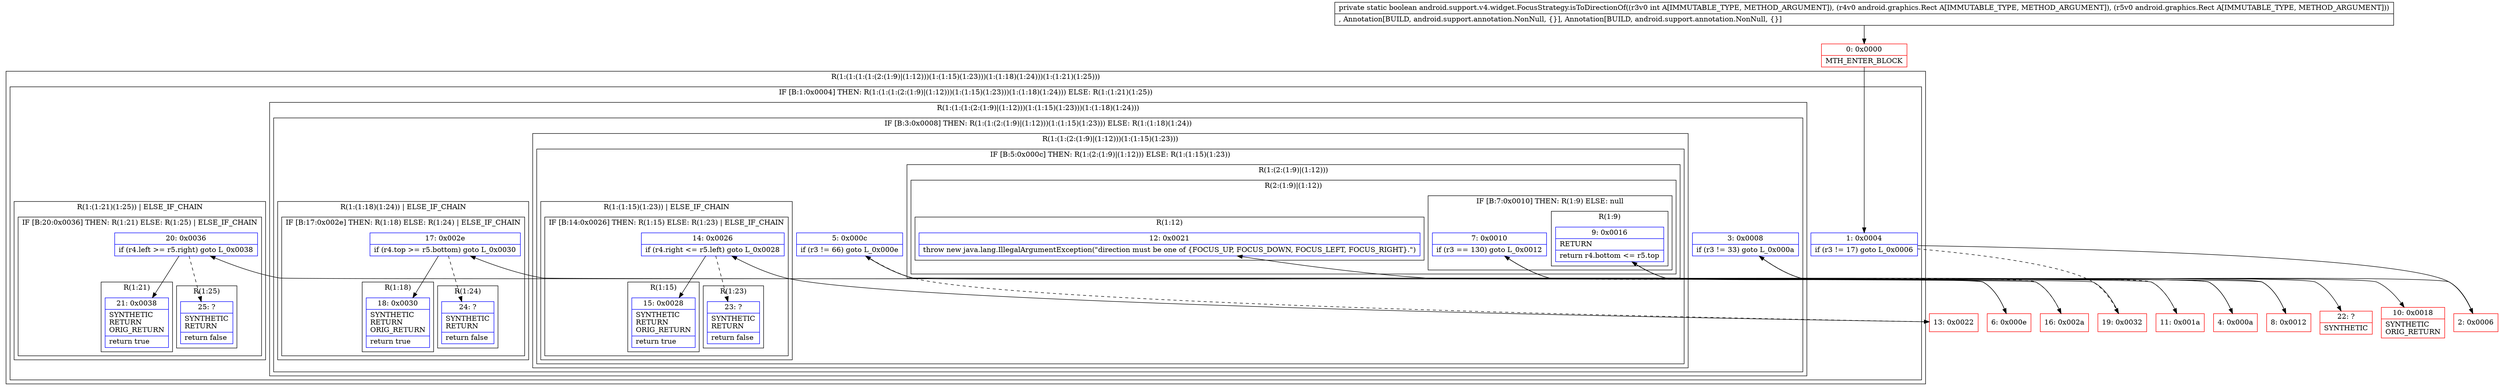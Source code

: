 digraph "CFG forandroid.support.v4.widget.FocusStrategy.isToDirectionOf(ILandroid\/graphics\/Rect;Landroid\/graphics\/Rect;)Z" {
subgraph cluster_Region_654899487 {
label = "R(1:(1:(1:(1:(2:(1:9)|(1:12)))(1:(1:15)(1:23)))(1:(1:18)(1:24)))(1:(1:21)(1:25)))";
node [shape=record,color=blue];
subgraph cluster_IfRegion_1761176720 {
label = "IF [B:1:0x0004] THEN: R(1:(1:(1:(2:(1:9)|(1:12)))(1:(1:15)(1:23)))(1:(1:18)(1:24))) ELSE: R(1:(1:21)(1:25))";
node [shape=record,color=blue];
Node_1 [shape=record,label="{1\:\ 0x0004|if (r3 != 17) goto L_0x0006\l}"];
subgraph cluster_Region_184317341 {
label = "R(1:(1:(1:(2:(1:9)|(1:12)))(1:(1:15)(1:23)))(1:(1:18)(1:24)))";
node [shape=record,color=blue];
subgraph cluster_IfRegion_376975705 {
label = "IF [B:3:0x0008] THEN: R(1:(1:(2:(1:9)|(1:12)))(1:(1:15)(1:23))) ELSE: R(1:(1:18)(1:24))";
node [shape=record,color=blue];
Node_3 [shape=record,label="{3\:\ 0x0008|if (r3 != 33) goto L_0x000a\l}"];
subgraph cluster_Region_1993929352 {
label = "R(1:(1:(2:(1:9)|(1:12)))(1:(1:15)(1:23)))";
node [shape=record,color=blue];
subgraph cluster_IfRegion_1441172783 {
label = "IF [B:5:0x000c] THEN: R(1:(2:(1:9)|(1:12))) ELSE: R(1:(1:15)(1:23))";
node [shape=record,color=blue];
Node_5 [shape=record,label="{5\:\ 0x000c|if (r3 != 66) goto L_0x000e\l}"];
subgraph cluster_Region_1012882067 {
label = "R(1:(2:(1:9)|(1:12)))";
node [shape=record,color=blue];
subgraph cluster_Region_1803179704 {
label = "R(2:(1:9)|(1:12))";
node [shape=record,color=blue];
subgraph cluster_IfRegion_1518843373 {
label = "IF [B:7:0x0010] THEN: R(1:9) ELSE: null";
node [shape=record,color=blue];
Node_7 [shape=record,label="{7\:\ 0x0010|if (r3 == 130) goto L_0x0012\l}"];
subgraph cluster_Region_1005175911 {
label = "R(1:9)";
node [shape=record,color=blue];
Node_9 [shape=record,label="{9\:\ 0x0016|RETURN\l|return r4.bottom \<= r5.top\l}"];
}
}
subgraph cluster_Region_2107939403 {
label = "R(1:12)";
node [shape=record,color=blue];
Node_12 [shape=record,label="{12\:\ 0x0021|throw new java.lang.IllegalArgumentException(\"direction must be one of \{FOCUS_UP, FOCUS_DOWN, FOCUS_LEFT, FOCUS_RIGHT\}.\")\l}"];
}
}
}
subgraph cluster_Region_1146277073 {
label = "R(1:(1:15)(1:23)) | ELSE_IF_CHAIN\l";
node [shape=record,color=blue];
subgraph cluster_IfRegion_589115755 {
label = "IF [B:14:0x0026] THEN: R(1:15) ELSE: R(1:23) | ELSE_IF_CHAIN\l";
node [shape=record,color=blue];
Node_14 [shape=record,label="{14\:\ 0x0026|if (r4.right \<= r5.left) goto L_0x0028\l}"];
subgraph cluster_Region_1445069715 {
label = "R(1:15)";
node [shape=record,color=blue];
Node_15 [shape=record,label="{15\:\ 0x0028|SYNTHETIC\lRETURN\lORIG_RETURN\l|return true\l}"];
}
subgraph cluster_Region_252554718 {
label = "R(1:23)";
node [shape=record,color=blue];
Node_23 [shape=record,label="{23\:\ ?|SYNTHETIC\lRETURN\l|return false\l}"];
}
}
}
}
}
subgraph cluster_Region_1575734442 {
label = "R(1:(1:18)(1:24)) | ELSE_IF_CHAIN\l";
node [shape=record,color=blue];
subgraph cluster_IfRegion_397883413 {
label = "IF [B:17:0x002e] THEN: R(1:18) ELSE: R(1:24) | ELSE_IF_CHAIN\l";
node [shape=record,color=blue];
Node_17 [shape=record,label="{17\:\ 0x002e|if (r4.top \>= r5.bottom) goto L_0x0030\l}"];
subgraph cluster_Region_1364168683 {
label = "R(1:18)";
node [shape=record,color=blue];
Node_18 [shape=record,label="{18\:\ 0x0030|SYNTHETIC\lRETURN\lORIG_RETURN\l|return true\l}"];
}
subgraph cluster_Region_869186369 {
label = "R(1:24)";
node [shape=record,color=blue];
Node_24 [shape=record,label="{24\:\ ?|SYNTHETIC\lRETURN\l|return false\l}"];
}
}
}
}
}
subgraph cluster_Region_809746190 {
label = "R(1:(1:21)(1:25)) | ELSE_IF_CHAIN\l";
node [shape=record,color=blue];
subgraph cluster_IfRegion_505040515 {
label = "IF [B:20:0x0036] THEN: R(1:21) ELSE: R(1:25) | ELSE_IF_CHAIN\l";
node [shape=record,color=blue];
Node_20 [shape=record,label="{20\:\ 0x0036|if (r4.left \>= r5.right) goto L_0x0038\l}"];
subgraph cluster_Region_856144508 {
label = "R(1:21)";
node [shape=record,color=blue];
Node_21 [shape=record,label="{21\:\ 0x0038|SYNTHETIC\lRETURN\lORIG_RETURN\l|return true\l}"];
}
subgraph cluster_Region_1976896494 {
label = "R(1:25)";
node [shape=record,color=blue];
Node_25 [shape=record,label="{25\:\ ?|SYNTHETIC\lRETURN\l|return false\l}"];
}
}
}
}
}
Node_0 [shape=record,color=red,label="{0\:\ 0x0000|MTH_ENTER_BLOCK\l}"];
Node_2 [shape=record,color=red,label="{2\:\ 0x0006}"];
Node_4 [shape=record,color=red,label="{4\:\ 0x000a}"];
Node_6 [shape=record,color=red,label="{6\:\ 0x000e}"];
Node_8 [shape=record,color=red,label="{8\:\ 0x0012}"];
Node_10 [shape=record,color=red,label="{10\:\ 0x0018|SYNTHETIC\lORIG_RETURN\l}"];
Node_11 [shape=record,color=red,label="{11\:\ 0x001a}"];
Node_13 [shape=record,color=red,label="{13\:\ 0x0022}"];
Node_16 [shape=record,color=red,label="{16\:\ 0x002a}"];
Node_19 [shape=record,color=red,label="{19\:\ 0x0032}"];
Node_22 [shape=record,color=red,label="{22\:\ ?|SYNTHETIC\l}"];
MethodNode[shape=record,label="{private static boolean android.support.v4.widget.FocusStrategy.isToDirectionOf((r3v0 int A[IMMUTABLE_TYPE, METHOD_ARGUMENT]), (r4v0 android.graphics.Rect A[IMMUTABLE_TYPE, METHOD_ARGUMENT]), (r5v0 android.graphics.Rect A[IMMUTABLE_TYPE, METHOD_ARGUMENT]))  | , Annotation[BUILD, android.support.annotation.NonNull, \{\}], Annotation[BUILD, android.support.annotation.NonNull, \{\}]\l}"];
MethodNode -> Node_0;
Node_1 -> Node_2;
Node_1 -> Node_19[style=dashed];
Node_3 -> Node_4;
Node_3 -> Node_16[style=dashed];
Node_5 -> Node_6;
Node_5 -> Node_13[style=dashed];
Node_7 -> Node_8;
Node_7 -> Node_11[style=dashed];
Node_9 -> Node_10;
Node_9 -> Node_22;
Node_14 -> Node_15;
Node_14 -> Node_23[style=dashed];
Node_17 -> Node_18;
Node_17 -> Node_24[style=dashed];
Node_20 -> Node_21;
Node_20 -> Node_25[style=dashed];
Node_0 -> Node_1;
Node_2 -> Node_3;
Node_4 -> Node_5;
Node_6 -> Node_7;
Node_8 -> Node_9;
Node_11 -> Node_12;
Node_13 -> Node_14;
Node_16 -> Node_17;
Node_19 -> Node_20;
}

